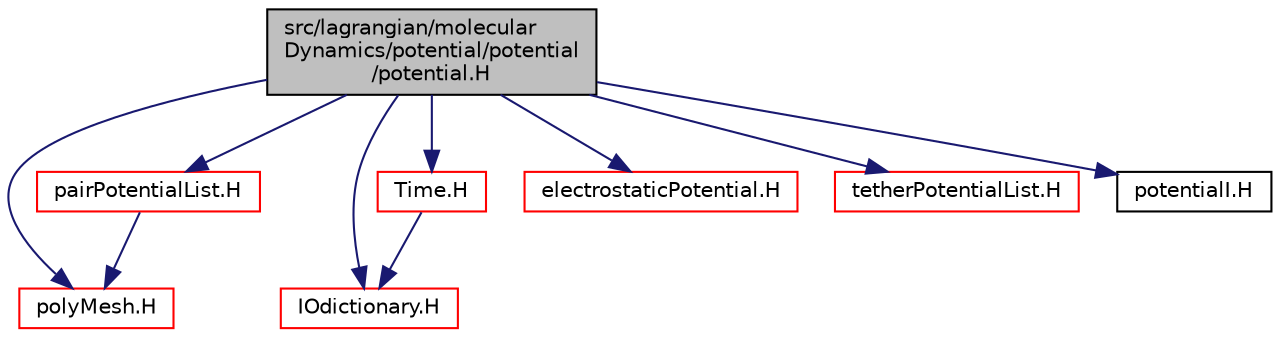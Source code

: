 digraph "src/lagrangian/molecularDynamics/potential/potential/potential.H"
{
  bgcolor="transparent";
  edge [fontname="Helvetica",fontsize="10",labelfontname="Helvetica",labelfontsize="10"];
  node [fontname="Helvetica",fontsize="10",shape=record];
  Node0 [label="src/lagrangian/molecular\lDynamics/potential/potential\l/potential.H",height=0.2,width=0.4,color="black", fillcolor="grey75", style="filled", fontcolor="black"];
  Node0 -> Node1 [color="midnightblue",fontsize="10",style="solid",fontname="Helvetica"];
  Node1 [label="polyMesh.H",height=0.2,width=0.4,color="red",URL="$a12398.html"];
  Node0 -> Node235 [color="midnightblue",fontsize="10",style="solid",fontname="Helvetica"];
  Node235 [label="IOdictionary.H",height=0.2,width=0.4,color="red",URL="$a09749.html"];
  Node0 -> Node236 [color="midnightblue",fontsize="10",style="solid",fontname="Helvetica"];
  Node236 [label="Time.H",height=0.2,width=0.4,color="red",URL="$a10025.html"];
  Node236 -> Node235 [color="midnightblue",fontsize="10",style="solid",fontname="Helvetica"];
  Node0 -> Node274 [color="midnightblue",fontsize="10",style="solid",fontname="Helvetica"];
  Node274 [label="pairPotentialList.H",height=0.2,width=0.4,color="red",URL="$a07259.html"];
  Node274 -> Node1 [color="midnightblue",fontsize="10",style="solid",fontname="Helvetica"];
  Node0 -> Node278 [color="midnightblue",fontsize="10",style="solid",fontname="Helvetica"];
  Node278 [label="electrostaticPotential.H",height=0.2,width=0.4,color="red",URL="$a07157.html"];
  Node0 -> Node279 [color="midnightblue",fontsize="10",style="solid",fontname="Helvetica"];
  Node279 [label="tetherPotentialList.H",height=0.2,width=0.4,color="red",URL="$a07304.html"];
  Node0 -> Node282 [color="midnightblue",fontsize="10",style="solid",fontname="Helvetica"];
  Node282 [label="potentialI.H",height=0.2,width=0.4,color="black",URL="$a07271.html"];
}
